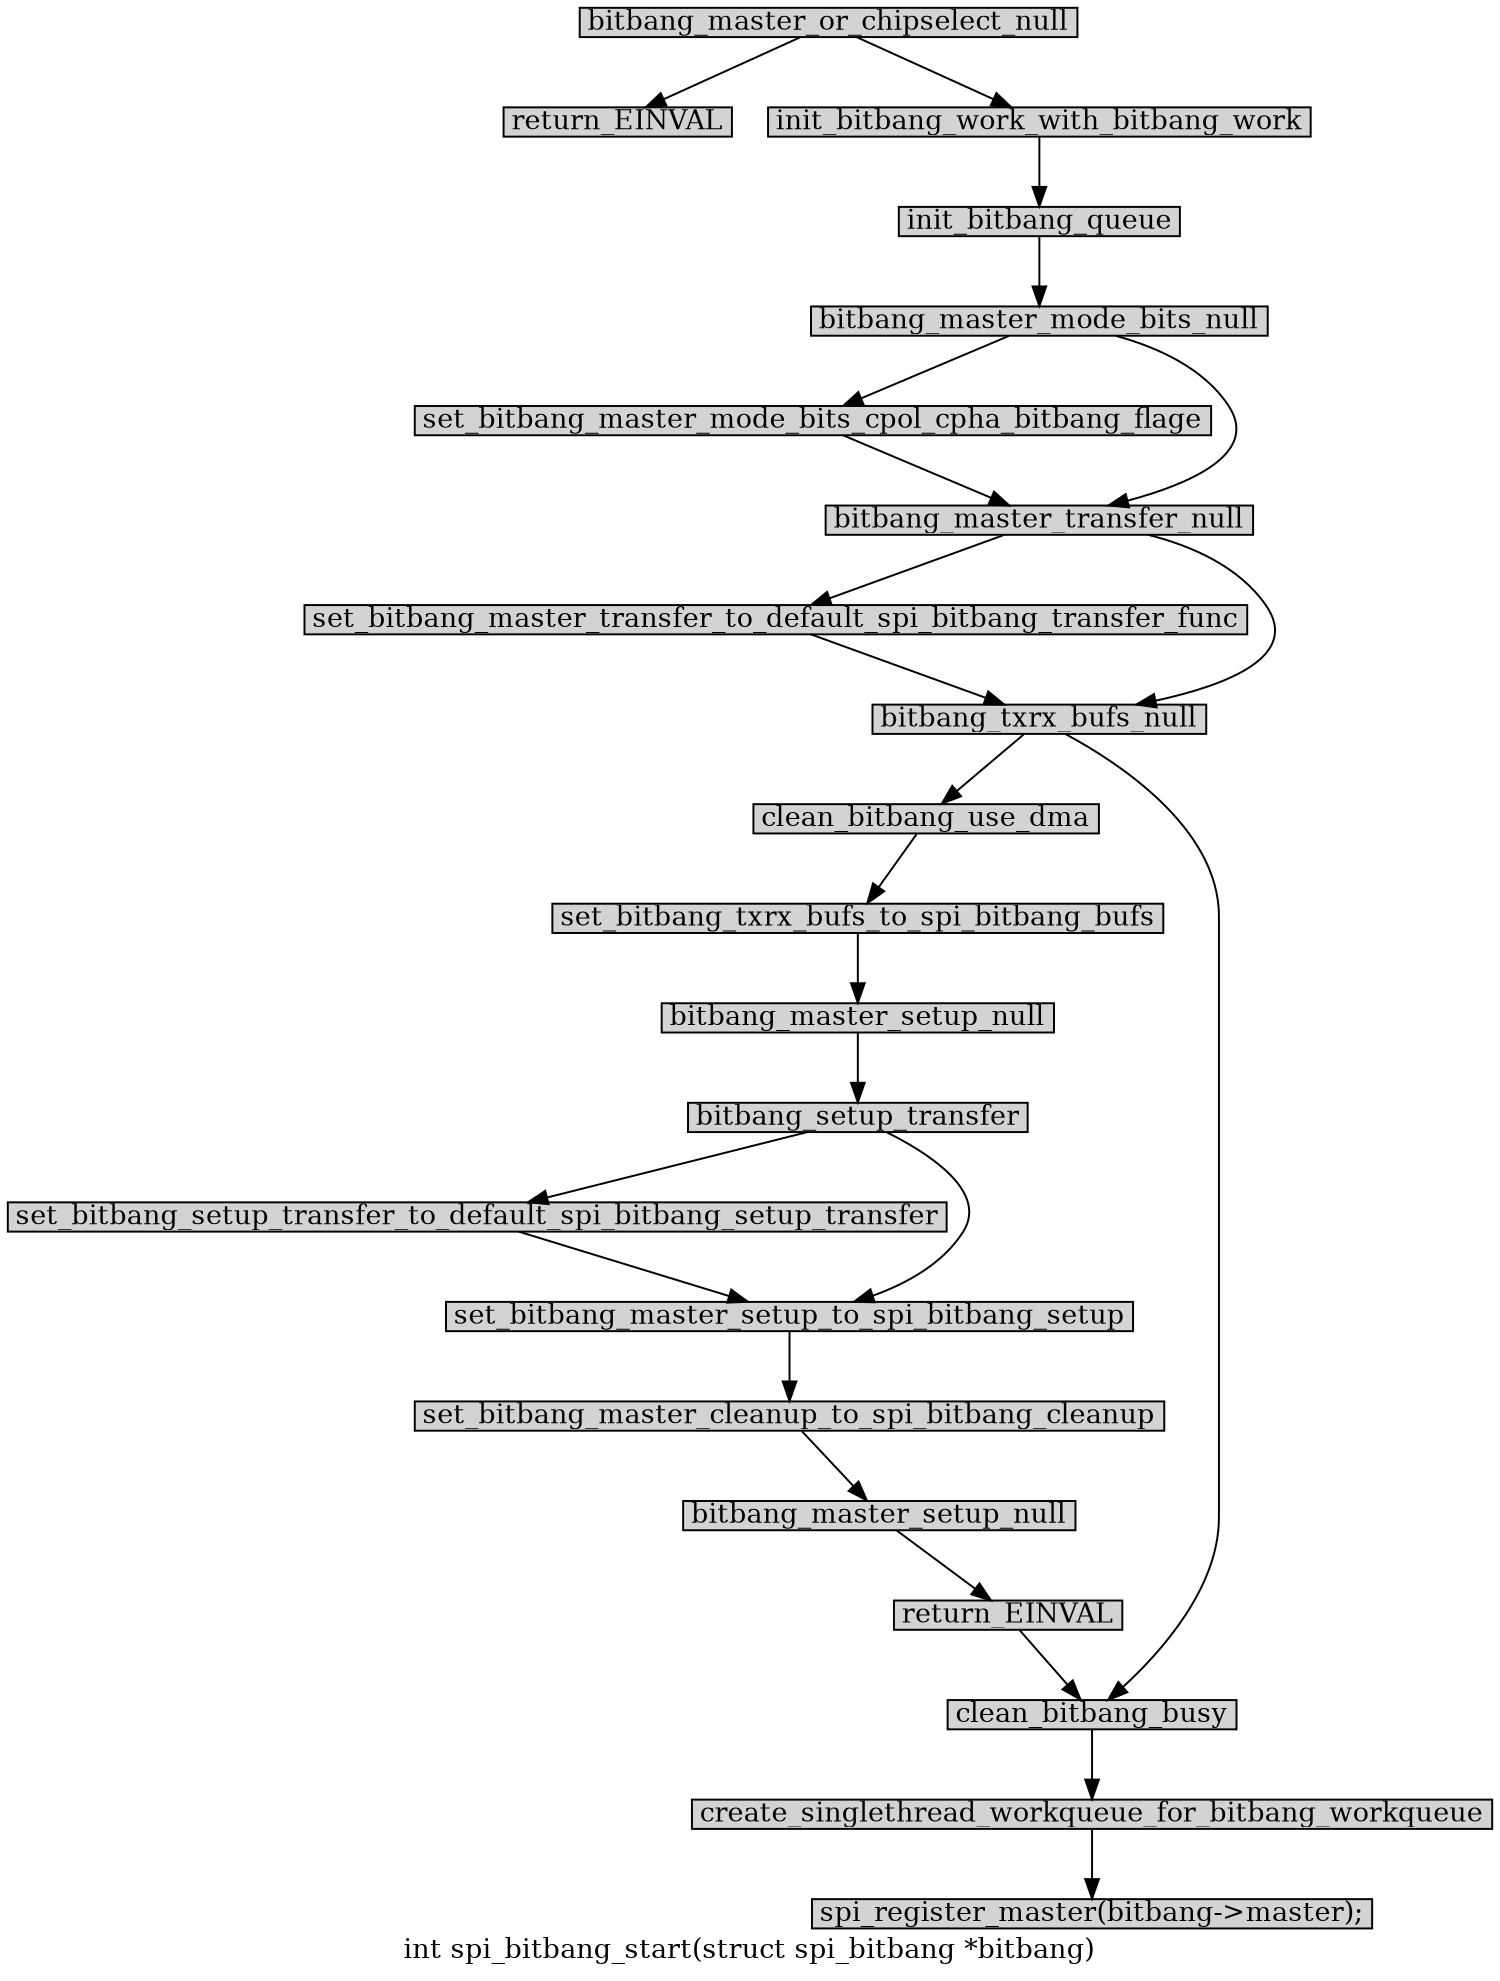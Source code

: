 digraph spi_bitbang_start{
        label="int spi_bitbang_start(struct spi_bitbang *bitbang)";
		
        size="10,18";
        ratio=filled;
		node[style=filled, shape = box, margin="0.05,0.005",height="0.1",width="0.1"];

		bitbang_master_or_chipselect_null[label="bitbang_master_or_chipselect_null"];
		return_EINVAL[label="return_EINVAL"];
		init_bitbang_work_with_bitbang_work[label="init_bitbang_work_with_bitbang_work"];
		init_bitbang_queue[label="init_bitbang_queue"];
		bitbang_master_mode_bits_null[label="bitbang_master_mode_bits_null"];
		set_bitbang_master_mode_bits_cpol_cpha_bitbang_flage[label="set_bitbang_master_mode_bits_cpol_cpha_bitbang_flage"];
		bitbang_master_transfer_null[label="bitbang_master_transfer_null"];
		set_bitbang_master_transfer_to_default_spi_bitbang_transfer_func[label="set_bitbang_master_transfer_to_default_spi_bitbang_transfer_func"];
		bitbang_txrx_bufs_null[label="bitbang_txrx_bufs_null"];
		clean_bitbang_use_dma[label="clean_bitbang_use_dma"];
		set_bitbang_txrx_bufs_to_spi_bitbang_bufs[label="set_bitbang_txrx_bufs_to_spi_bitbang_bufs"];
		bitbang_master_setup_null[label="bitbang_master_setup_null"];
		bitbang_setup_transfer_null[label="bitbang_setup_transfer"];
		set_bitbang_setup_transfer_to_default_spi_bitbang_setup_transfer[label="set_bitbang_setup_transfer_to_default_spi_bitbang_setup_transfer"];
		set_bitbang_master_setup_to_spi_bitbang_setup[label="set_bitbang_master_setup_to_spi_bitbang_setup"];
		set_bitbang_master_cleanup_to_spi_bitbang_cleanup[label="set_bitbang_master_cleanup_to_spi_bitbang_cleanup"];
		bitbang_master_setup_null_1[label="bitbang_master_setup_null"];
		return_EINVAL_1[label="return_EINVAL"];
		clean_bitbang_busy[label="clean_bitbang_busy"];
		create_singlethread_workqueue_for_bitbang_workqueue[label="create_singlethread_workqueue_for_bitbang_workqueue"];
		spi_register_master[label="spi_register_master(bitbang->master);"];

		bitbang_master_or_chipselect_null -> return_EINVAL;
		bitbang_master_or_chipselect_null -> init_bitbang_work_with_bitbang_work;
		init_bitbang_work_with_bitbang_work -> init_bitbang_queue;
		init_bitbang_queue -> bitbang_master_mode_bits_null;
		bitbang_master_mode_bits_null -> set_bitbang_master_mode_bits_cpol_cpha_bitbang_flage;
		bitbang_master_mode_bits_null -> bitbang_master_transfer_null;
		set_bitbang_master_mode_bits_cpol_cpha_bitbang_flage -> bitbang_master_transfer_null;
		bitbang_master_transfer_null -> set_bitbang_master_transfer_to_default_spi_bitbang_transfer_func;
		bitbang_master_transfer_null -> bitbang_txrx_bufs_null;
		set_bitbang_master_transfer_to_default_spi_bitbang_transfer_func -> bitbang_txrx_bufs_null;
		bitbang_txrx_bufs_null -> clean_bitbang_use_dma;
		clean_bitbang_use_dma -> set_bitbang_txrx_bufs_to_spi_bitbang_bufs;
		set_bitbang_txrx_bufs_to_spi_bitbang_bufs -> bitbang_master_setup_null;
		bitbang_master_setup_null -> bitbang_setup_transfer_null;
		bitbang_setup_transfer_null -> set_bitbang_setup_transfer_to_default_spi_bitbang_setup_transfer;
		set_bitbang_setup_transfer_to_default_spi_bitbang_setup_transfer -> set_bitbang_master_setup_to_spi_bitbang_setup;
		set_bitbang_master_setup_to_spi_bitbang_setup -> set_bitbang_master_cleanup_to_spi_bitbang_cleanup;
		bitbang_setup_transfer_null -> set_bitbang_master_setup_to_spi_bitbang_setup;
		set_bitbang_master_cleanup_to_spi_bitbang_cleanup -> bitbang_master_setup_null_1;
		bitbang_master_setup_null_1 -> return_EINVAL_1;
		return_EINVAL_1 -> clean_bitbang_busy;
		bitbang_txrx_bufs_null -> clean_bitbang_busy;
		clean_bitbang_busy -> create_singlethread_workqueue_for_bitbang_workqueue;
		create_singlethread_workqueue_for_bitbang_workqueue -> spi_register_master;
}
